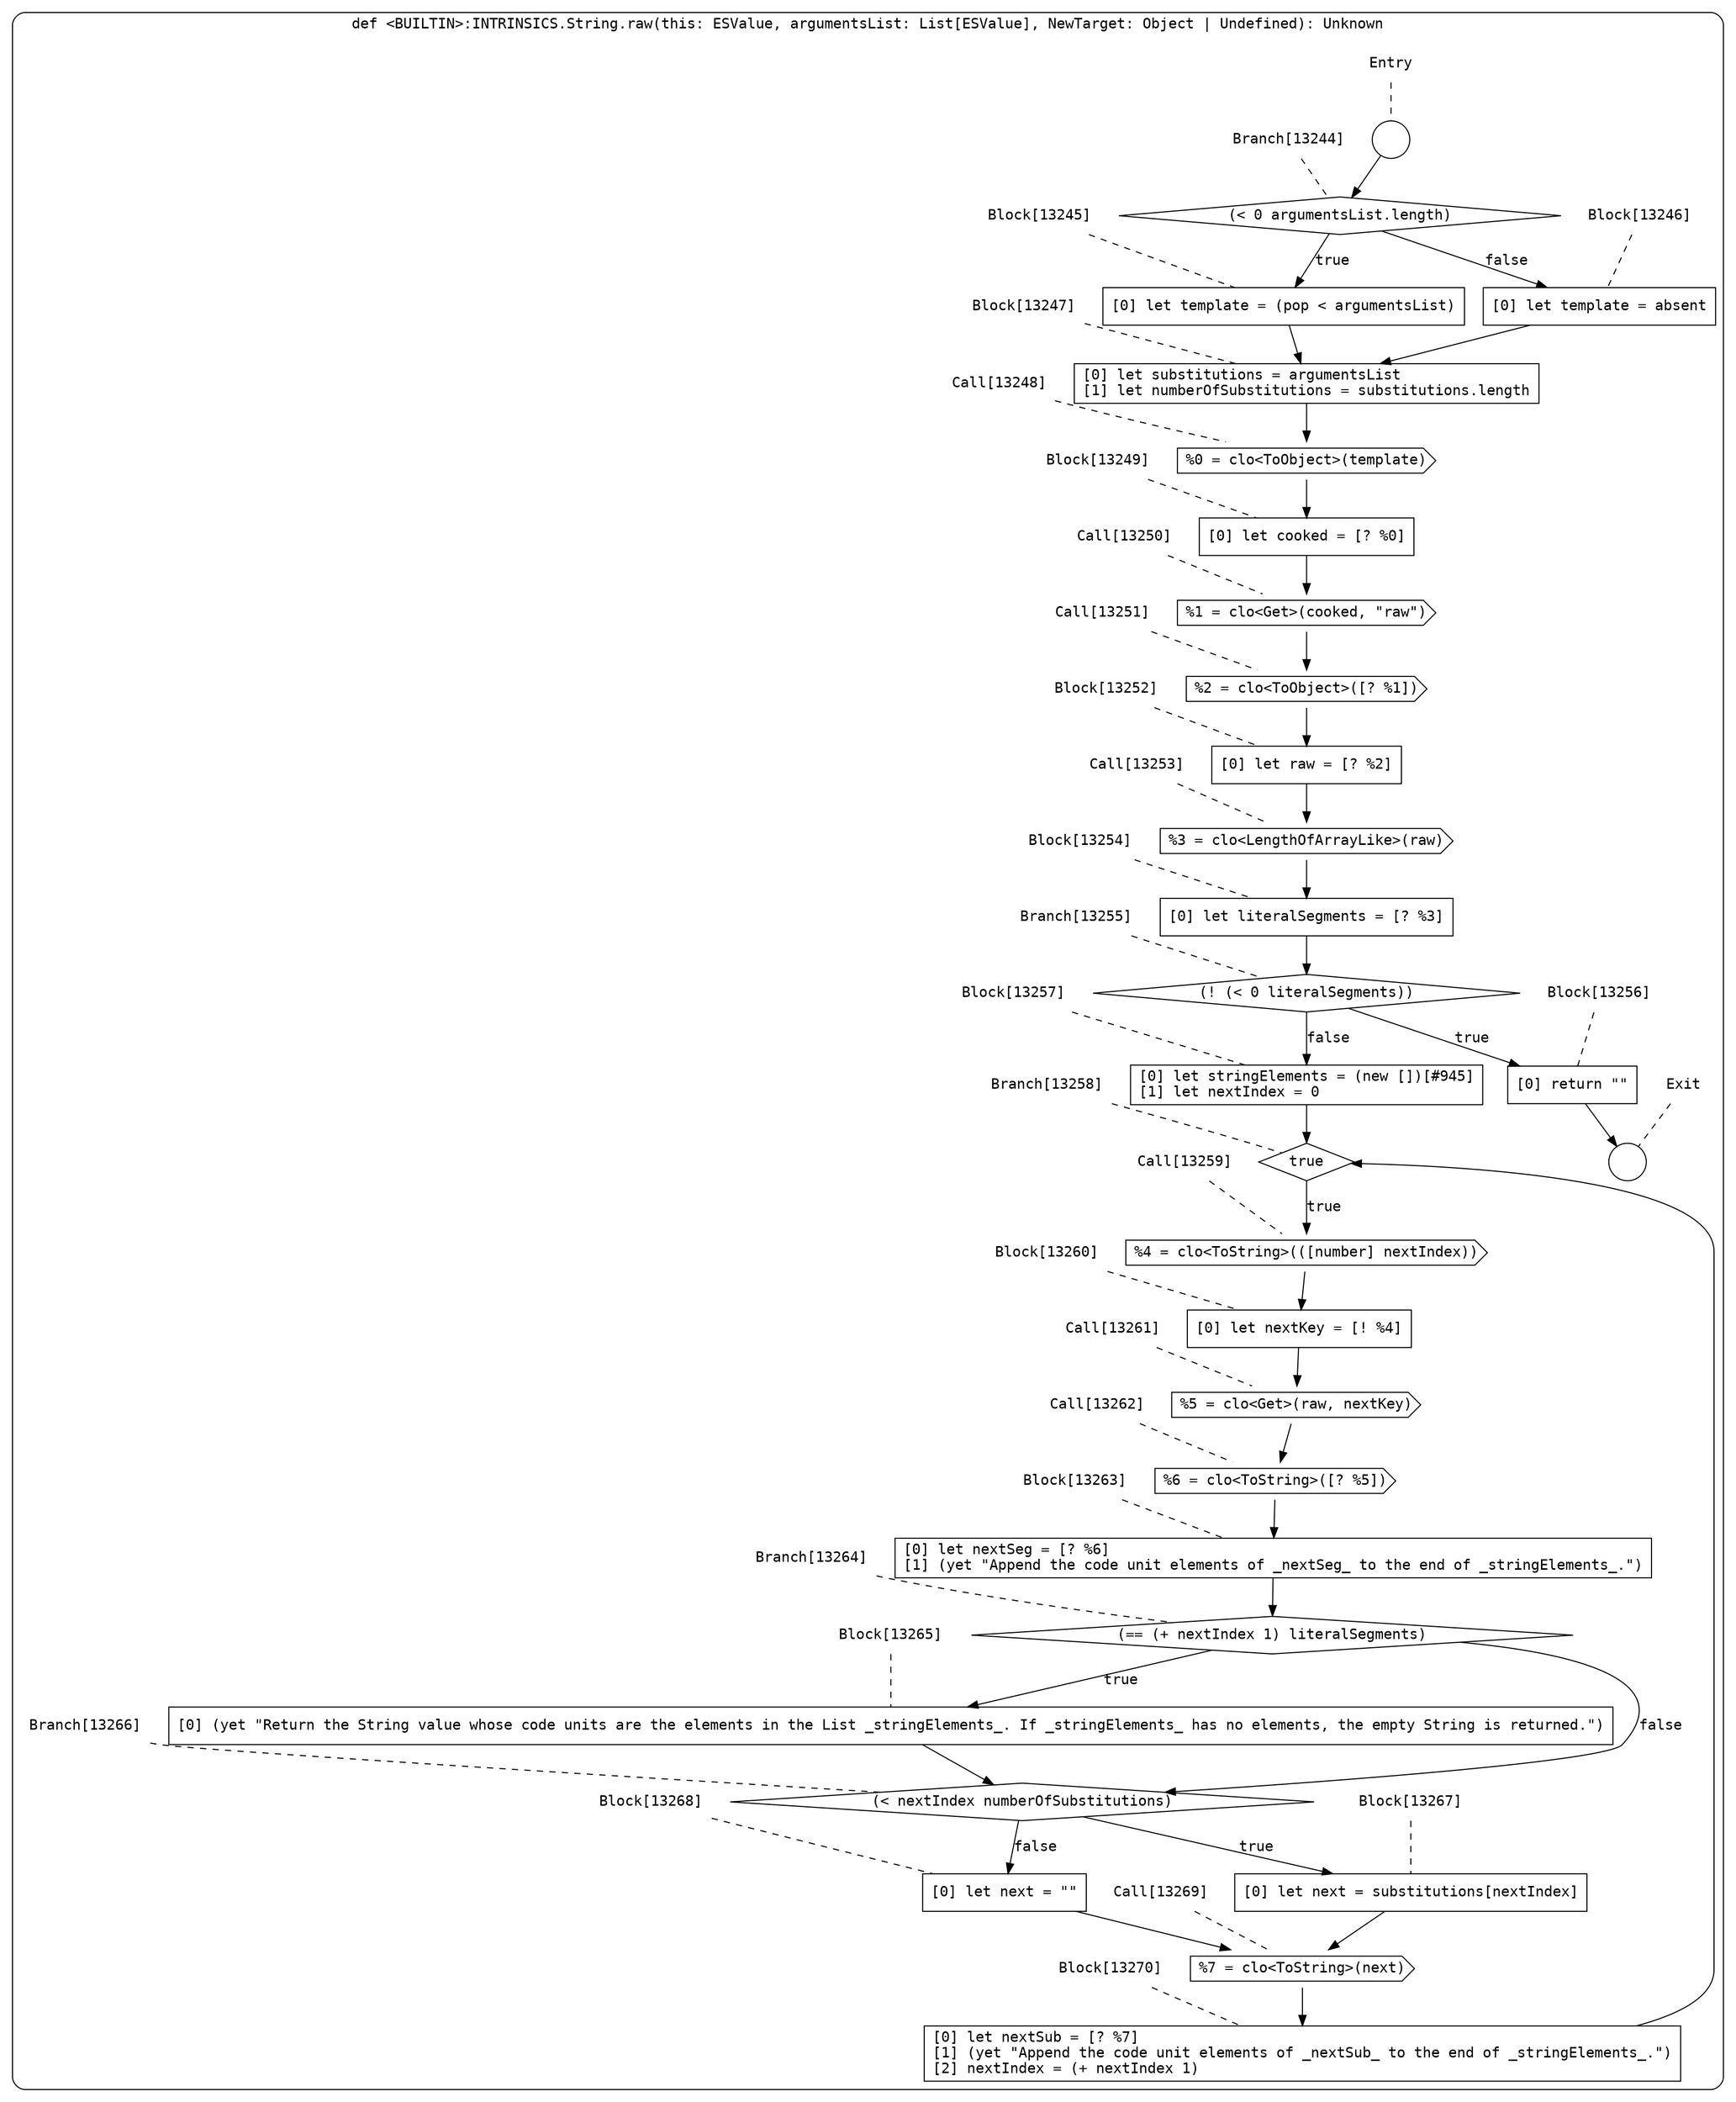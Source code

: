 digraph {
  graph [fontname = "Consolas"]
  node [fontname = "Consolas"]
  edge [fontname = "Consolas"]
  subgraph cluster2166 {
    label = "def <BUILTIN>:INTRINSICS.String.raw(this: ESValue, argumentsList: List[ESValue], NewTarget: Object | Undefined): Unknown"
    style = rounded
    cluster2166_entry_name [shape=none, label=<<font color="black">Entry</font>>]
    cluster2166_entry_name -> cluster2166_entry [arrowhead=none, color="black", style=dashed]
    cluster2166_entry [shape=circle label=" " color="black" fillcolor="white" style=filled]
    cluster2166_entry -> node13244 [color="black"]
    cluster2166_exit_name [shape=none, label=<<font color="black">Exit</font>>]
    cluster2166_exit_name -> cluster2166_exit [arrowhead=none, color="black", style=dashed]
    cluster2166_exit [shape=circle label=" " color="black" fillcolor="white" style=filled]
    node13244_name [shape=none, label=<<font color="black">Branch[13244]</font>>]
    node13244_name -> node13244 [arrowhead=none, color="black", style=dashed]
    node13244 [shape=diamond, label=<<font color="black">(&lt; 0 argumentsList.length)</font>> color="black" fillcolor="white", style=filled]
    node13244 -> node13245 [label=<<font color="black">true</font>> color="black"]
    node13244 -> node13246 [label=<<font color="black">false</font>> color="black"]
    node13245_name [shape=none, label=<<font color="black">Block[13245]</font>>]
    node13245_name -> node13245 [arrowhead=none, color="black", style=dashed]
    node13245 [shape=box, label=<<font color="black">[0] let template = (pop &lt; argumentsList)<BR ALIGN="LEFT"/></font>> color="black" fillcolor="white", style=filled]
    node13245 -> node13247 [color="black"]
    node13246_name [shape=none, label=<<font color="black">Block[13246]</font>>]
    node13246_name -> node13246 [arrowhead=none, color="black", style=dashed]
    node13246 [shape=box, label=<<font color="black">[0] let template = absent<BR ALIGN="LEFT"/></font>> color="black" fillcolor="white", style=filled]
    node13246 -> node13247 [color="black"]
    node13247_name [shape=none, label=<<font color="black">Block[13247]</font>>]
    node13247_name -> node13247 [arrowhead=none, color="black", style=dashed]
    node13247 [shape=box, label=<<font color="black">[0] let substitutions = argumentsList<BR ALIGN="LEFT"/>[1] let numberOfSubstitutions = substitutions.length<BR ALIGN="LEFT"/></font>> color="black" fillcolor="white", style=filled]
    node13247 -> node13248 [color="black"]
    node13248_name [shape=none, label=<<font color="black">Call[13248]</font>>]
    node13248_name -> node13248 [arrowhead=none, color="black", style=dashed]
    node13248 [shape=cds, label=<<font color="black">%0 = clo&lt;ToObject&gt;(template)</font>> color="black" fillcolor="white", style=filled]
    node13248 -> node13249 [color="black"]
    node13249_name [shape=none, label=<<font color="black">Block[13249]</font>>]
    node13249_name -> node13249 [arrowhead=none, color="black", style=dashed]
    node13249 [shape=box, label=<<font color="black">[0] let cooked = [? %0]<BR ALIGN="LEFT"/></font>> color="black" fillcolor="white", style=filled]
    node13249 -> node13250 [color="black"]
    node13250_name [shape=none, label=<<font color="black">Call[13250]</font>>]
    node13250_name -> node13250 [arrowhead=none, color="black", style=dashed]
    node13250 [shape=cds, label=<<font color="black">%1 = clo&lt;Get&gt;(cooked, &quot;raw&quot;)</font>> color="black" fillcolor="white", style=filled]
    node13250 -> node13251 [color="black"]
    node13251_name [shape=none, label=<<font color="black">Call[13251]</font>>]
    node13251_name -> node13251 [arrowhead=none, color="black", style=dashed]
    node13251 [shape=cds, label=<<font color="black">%2 = clo&lt;ToObject&gt;([? %1])</font>> color="black" fillcolor="white", style=filled]
    node13251 -> node13252 [color="black"]
    node13252_name [shape=none, label=<<font color="black">Block[13252]</font>>]
    node13252_name -> node13252 [arrowhead=none, color="black", style=dashed]
    node13252 [shape=box, label=<<font color="black">[0] let raw = [? %2]<BR ALIGN="LEFT"/></font>> color="black" fillcolor="white", style=filled]
    node13252 -> node13253 [color="black"]
    node13253_name [shape=none, label=<<font color="black">Call[13253]</font>>]
    node13253_name -> node13253 [arrowhead=none, color="black", style=dashed]
    node13253 [shape=cds, label=<<font color="black">%3 = clo&lt;LengthOfArrayLike&gt;(raw)</font>> color="black" fillcolor="white", style=filled]
    node13253 -> node13254 [color="black"]
    node13254_name [shape=none, label=<<font color="black">Block[13254]</font>>]
    node13254_name -> node13254 [arrowhead=none, color="black", style=dashed]
    node13254 [shape=box, label=<<font color="black">[0] let literalSegments = [? %3]<BR ALIGN="LEFT"/></font>> color="black" fillcolor="white", style=filled]
    node13254 -> node13255 [color="black"]
    node13255_name [shape=none, label=<<font color="black">Branch[13255]</font>>]
    node13255_name -> node13255 [arrowhead=none, color="black", style=dashed]
    node13255 [shape=diamond, label=<<font color="black">(! (&lt; 0 literalSegments))</font>> color="black" fillcolor="white", style=filled]
    node13255 -> node13256 [label=<<font color="black">true</font>> color="black"]
    node13255 -> node13257 [label=<<font color="black">false</font>> color="black"]
    node13256_name [shape=none, label=<<font color="black">Block[13256]</font>>]
    node13256_name -> node13256 [arrowhead=none, color="black", style=dashed]
    node13256 [shape=box, label=<<font color="black">[0] return &quot;&quot;<BR ALIGN="LEFT"/></font>> color="black" fillcolor="white", style=filled]
    node13256 -> cluster2166_exit [color="black"]
    node13257_name [shape=none, label=<<font color="black">Block[13257]</font>>]
    node13257_name -> node13257 [arrowhead=none, color="black", style=dashed]
    node13257 [shape=box, label=<<font color="black">[0] let stringElements = (new [])[#945]<BR ALIGN="LEFT"/>[1] let nextIndex = 0<BR ALIGN="LEFT"/></font>> color="black" fillcolor="white", style=filled]
    node13257 -> node13258 [color="black"]
    node13258_name [shape=none, label=<<font color="black">Branch[13258]</font>>]
    node13258_name -> node13258 [arrowhead=none, color="black", style=dashed]
    node13258 [shape=diamond, label=<<font color="black">true</font>> color="black" fillcolor="white", style=filled]
    node13258 -> node13259 [label=<<font color="black">true</font>> color="black"]
    node13259_name [shape=none, label=<<font color="black">Call[13259]</font>>]
    node13259_name -> node13259 [arrowhead=none, color="black", style=dashed]
    node13259 [shape=cds, label=<<font color="black">%4 = clo&lt;ToString&gt;(([number] nextIndex))</font>> color="black" fillcolor="white", style=filled]
    node13259 -> node13260 [color="black"]
    node13260_name [shape=none, label=<<font color="black">Block[13260]</font>>]
    node13260_name -> node13260 [arrowhead=none, color="black", style=dashed]
    node13260 [shape=box, label=<<font color="black">[0] let nextKey = [! %4]<BR ALIGN="LEFT"/></font>> color="black" fillcolor="white", style=filled]
    node13260 -> node13261 [color="black"]
    node13261_name [shape=none, label=<<font color="black">Call[13261]</font>>]
    node13261_name -> node13261 [arrowhead=none, color="black", style=dashed]
    node13261 [shape=cds, label=<<font color="black">%5 = clo&lt;Get&gt;(raw, nextKey)</font>> color="black" fillcolor="white", style=filled]
    node13261 -> node13262 [color="black"]
    node13262_name [shape=none, label=<<font color="black">Call[13262]</font>>]
    node13262_name -> node13262 [arrowhead=none, color="black", style=dashed]
    node13262 [shape=cds, label=<<font color="black">%6 = clo&lt;ToString&gt;([? %5])</font>> color="black" fillcolor="white", style=filled]
    node13262 -> node13263 [color="black"]
    node13263_name [shape=none, label=<<font color="black">Block[13263]</font>>]
    node13263_name -> node13263 [arrowhead=none, color="black", style=dashed]
    node13263 [shape=box, label=<<font color="black">[0] let nextSeg = [? %6]<BR ALIGN="LEFT"/>[1] (yet &quot;Append the code unit elements of _nextSeg_ to the end of _stringElements_.&quot;)<BR ALIGN="LEFT"/></font>> color="black" fillcolor="white", style=filled]
    node13263 -> node13264 [color="black"]
    node13264_name [shape=none, label=<<font color="black">Branch[13264]</font>>]
    node13264_name -> node13264 [arrowhead=none, color="black", style=dashed]
    node13264 [shape=diamond, label=<<font color="black">(== (+ nextIndex 1) literalSegments)</font>> color="black" fillcolor="white", style=filled]
    node13264 -> node13265 [label=<<font color="black">true</font>> color="black"]
    node13264 -> node13266 [label=<<font color="black">false</font>> color="black"]
    node13265_name [shape=none, label=<<font color="black">Block[13265]</font>>]
    node13265_name -> node13265 [arrowhead=none, color="black", style=dashed]
    node13265 [shape=box, label=<<font color="black">[0] (yet &quot;Return the String value whose code units are the elements in the List _stringElements_. If _stringElements_ has no elements, the empty String is returned.&quot;)<BR ALIGN="LEFT"/></font>> color="black" fillcolor="white", style=filled]
    node13265 -> node13266 [color="black"]
    node13266_name [shape=none, label=<<font color="black">Branch[13266]</font>>]
    node13266_name -> node13266 [arrowhead=none, color="black", style=dashed]
    node13266 [shape=diamond, label=<<font color="black">(&lt; nextIndex numberOfSubstitutions)</font>> color="black" fillcolor="white", style=filled]
    node13266 -> node13267 [label=<<font color="black">true</font>> color="black"]
    node13266 -> node13268 [label=<<font color="black">false</font>> color="black"]
    node13267_name [shape=none, label=<<font color="black">Block[13267]</font>>]
    node13267_name -> node13267 [arrowhead=none, color="black", style=dashed]
    node13267 [shape=box, label=<<font color="black">[0] let next = substitutions[nextIndex]<BR ALIGN="LEFT"/></font>> color="black" fillcolor="white", style=filled]
    node13267 -> node13269 [color="black"]
    node13268_name [shape=none, label=<<font color="black">Block[13268]</font>>]
    node13268_name -> node13268 [arrowhead=none, color="black", style=dashed]
    node13268 [shape=box, label=<<font color="black">[0] let next = &quot;&quot;<BR ALIGN="LEFT"/></font>> color="black" fillcolor="white", style=filled]
    node13268 -> node13269 [color="black"]
    node13269_name [shape=none, label=<<font color="black">Call[13269]</font>>]
    node13269_name -> node13269 [arrowhead=none, color="black", style=dashed]
    node13269 [shape=cds, label=<<font color="black">%7 = clo&lt;ToString&gt;(next)</font>> color="black" fillcolor="white", style=filled]
    node13269 -> node13270 [color="black"]
    node13270_name [shape=none, label=<<font color="black">Block[13270]</font>>]
    node13270_name -> node13270 [arrowhead=none, color="black", style=dashed]
    node13270 [shape=box, label=<<font color="black">[0] let nextSub = [? %7]<BR ALIGN="LEFT"/>[1] (yet &quot;Append the code unit elements of _nextSub_ to the end of _stringElements_.&quot;)<BR ALIGN="LEFT"/>[2] nextIndex = (+ nextIndex 1)<BR ALIGN="LEFT"/></font>> color="black" fillcolor="white", style=filled]
    node13270 -> node13258 [color="black"]
  }
}